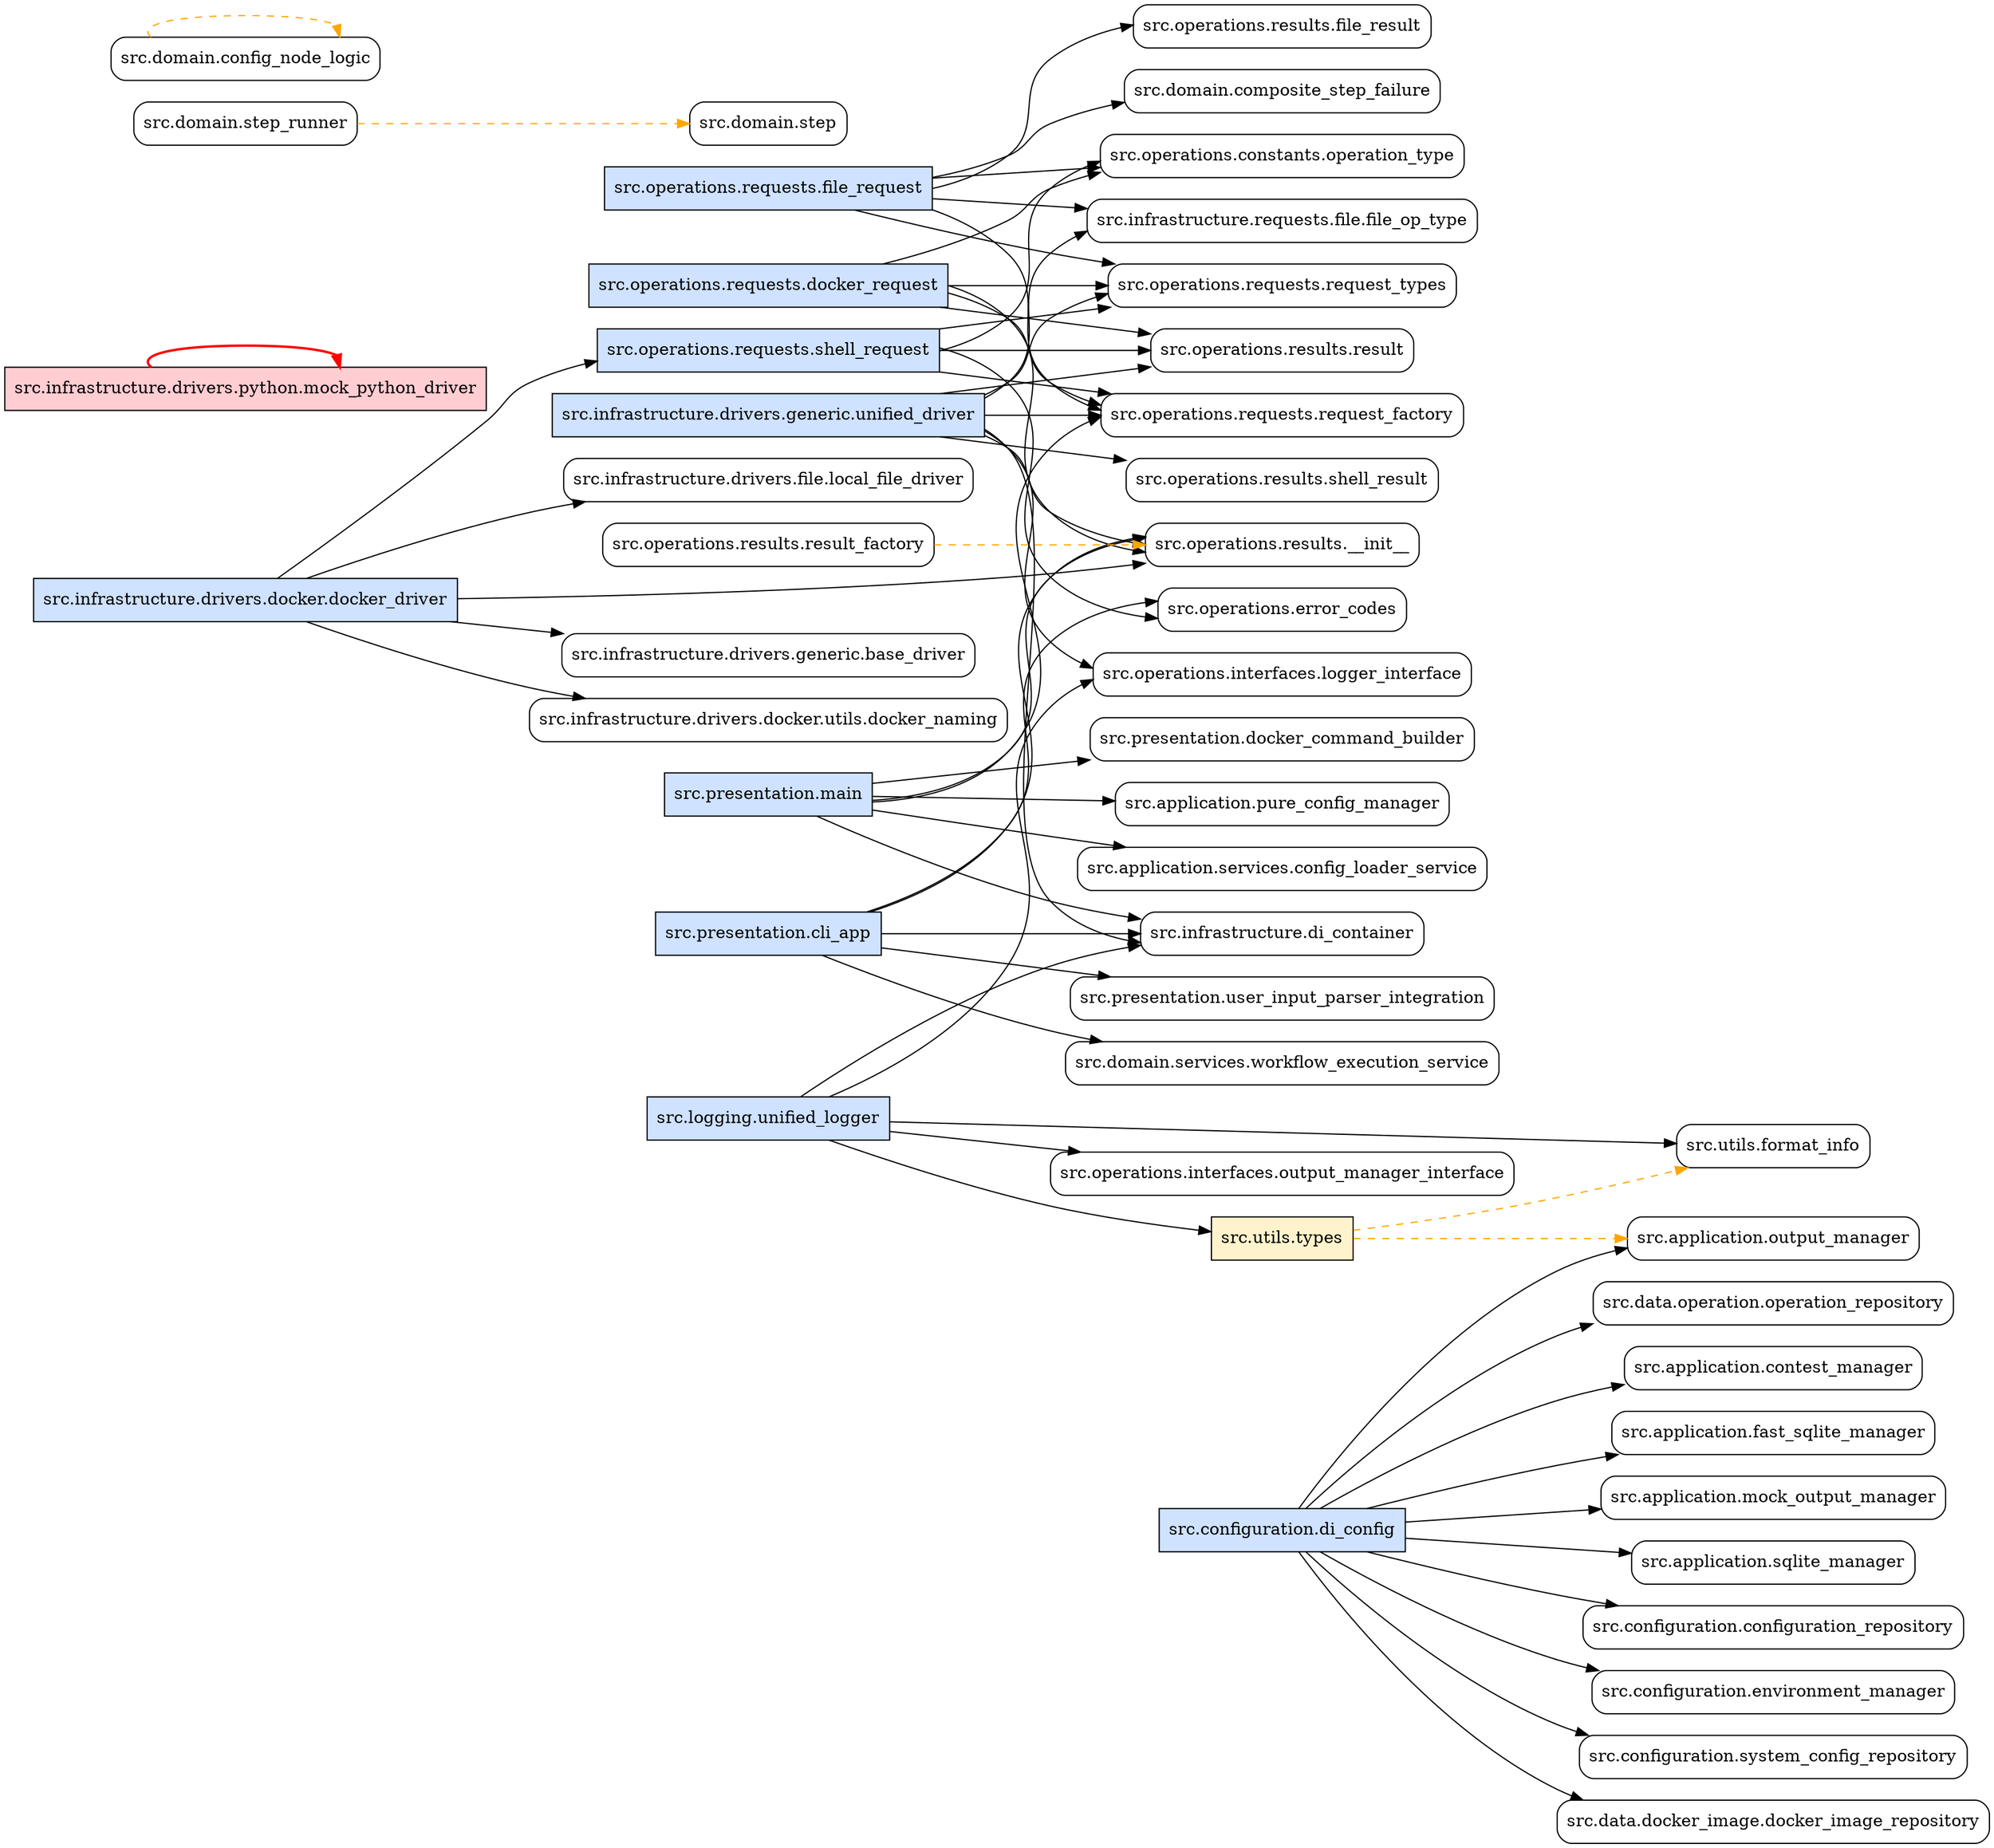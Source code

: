 digraph DependencyGraph {
  rankdir=LR;
  node [shape=box, style=rounded];
  
  "src.infrastructure.drivers.docker.docker_driver" [fillcolor="#cfe2ff", style=filled];
  "src.presentation.main" [fillcolor="#cfe2ff", style=filled];
  "src.presentation.cli_app" [fillcolor="#cfe2ff", style=filled];
  "src.operations.requests.file_request" [fillcolor="#cfe2ff", style=filled];
  "src.infrastructure.drivers.python.mock_python_driver" [fillcolor="#ffcdd2", style=filled];
  "src.operations.requests.shell_request" [fillcolor="#cfe2ff", style=filled];
  "src.operations.requests.docker_request" [fillcolor="#cfe2ff", style=filled];
  "src.utils.types" [fillcolor="#fff3cd", style=filled];
  "src.infrastructure.drivers.generic.unified_driver" [fillcolor="#cfe2ff", style=filled];
  "src.logging.unified_logger" [fillcolor="#cfe2ff", style=filled];
  "src.configuration.di_config" [fillcolor="#cfe2ff", style=filled];
  
  "src.presentation.main" -> "src.application.pure_config_manager";
  "src.presentation.main" -> "src.application.services.config_loader_service";
  "src.presentation.main" -> "src.infrastructure.di_container";
  "src.presentation.main" -> "src.operations.requests.request_factory";
  "src.presentation.main" -> "src.operations.results.__init__";
  "src.presentation.main" -> "src.presentation.docker_command_builder";
  "src.presentation.cli_app" -> "src.domain.services.workflow_execution_service";
  "src.presentation.cli_app" -> "src.infrastructure.di_container";
  "src.presentation.cli_app" -> "src.operations.error_codes";
  "src.presentation.cli_app" -> "src.operations.results.__init__";
  "src.presentation.cli_app" -> "src.presentation.user_input_parser_integration";
  "src.logging.unified_logger" -> "src.infrastructure.di_container";
  "src.logging.unified_logger" -> "src.operations.interfaces.logger_interface";
  "src.logging.unified_logger" -> "src.operations.interfaces.output_manager_interface";
  "src.logging.unified_logger" -> "src.utils.format_info";
  "src.logging.unified_logger" -> "src.utils.types";
  "src.configuration.di_config" -> "src.application.contest_manager";
  "src.configuration.di_config" -> "src.application.fast_sqlite_manager";
  "src.configuration.di_config" -> "src.application.mock_output_manager";
  "src.configuration.di_config" -> "src.application.output_manager";
  "src.configuration.di_config" -> "src.application.sqlite_manager";
  "src.configuration.di_config" -> "src.configuration.configuration_repository";
  "src.configuration.di_config" -> "src.configuration.environment_manager";
  "src.configuration.di_config" -> "src.configuration.system_config_repository";
  "src.configuration.di_config" -> "src.data.docker_image.docker_image_repository";
  "src.configuration.di_config" -> "src.data.operation.operation_repository";
  "src.infrastructure.drivers.docker.docker_driver" -> "src.infrastructure.drivers.docker.utils.docker_naming";
  "src.infrastructure.drivers.docker.docker_driver" -> "src.infrastructure.drivers.file.local_file_driver";
  "src.infrastructure.drivers.docker.docker_driver" -> "src.infrastructure.drivers.generic.base_driver";
  "src.infrastructure.drivers.docker.docker_driver" -> "src.operations.requests.shell_request";
  "src.infrastructure.drivers.docker.docker_driver" -> "src.operations.results.__init__";
  "src.infrastructure.drivers.generic.unified_driver" -> "src.infrastructure.di_container";
  "src.infrastructure.drivers.generic.unified_driver" -> "src.infrastructure.requests.file.file_op_type";
  "src.infrastructure.drivers.generic.unified_driver" -> "src.operations.interfaces.logger_interface";
  "src.infrastructure.drivers.generic.unified_driver" -> "src.operations.requests.request_factory";
  "src.infrastructure.drivers.generic.unified_driver" -> "src.operations.requests.request_types";
  "src.infrastructure.drivers.generic.unified_driver" -> "src.operations.results.__init__";
  "src.infrastructure.drivers.generic.unified_driver" -> "src.operations.results.result";
  "src.infrastructure.drivers.generic.unified_driver" -> "src.operations.results.shell_result";
  "src.operations.requests.shell_request" -> "src.operations.constants.operation_type";
  "src.operations.requests.shell_request" -> "src.operations.error_codes";
  "src.operations.requests.shell_request" -> "src.operations.requests.request_factory";
  "src.operations.requests.shell_request" -> "src.operations.requests.request_types";
  "src.operations.requests.shell_request" -> "src.operations.results.result";
  "src.operations.requests.docker_request" -> "src.operations.constants.operation_type";
  "src.operations.requests.docker_request" -> "src.operations.requests.request_factory";
  "src.operations.requests.docker_request" -> "src.operations.requests.request_types";
  "src.operations.requests.docker_request" -> "src.operations.results.__init__";
  "src.operations.requests.docker_request" -> "src.operations.results.result";
  "src.operations.requests.file_request" -> "src.domain.composite_step_failure";
  "src.operations.requests.file_request" -> "src.infrastructure.requests.file.file_op_type";
  "src.operations.requests.file_request" -> "src.operations.constants.operation_type";
  "src.operations.requests.file_request" -> "src.operations.requests.request_factory";
  "src.operations.requests.file_request" -> "src.operations.requests.request_types";
  "src.operations.requests.file_request" -> "src.operations.results.file_result";
  
  // Circular dependencies
  edge [color=red, style=bold];
  "src.infrastructure.drivers.python.mock_python_driver" -> "src.infrastructure.drivers.python.mock_python_driver" [color=red];
  
  // TYPE_CHECKING dependencies
  edge [color=orange, style=dashed];
  "src.domain.step_runner" -> "src.domain.step" [color=orange, style=dashed];
  "src.domain.config_node_logic" -> "src.domain.config_node_logic" [color=orange, style=dashed];
  "src.utils.types" -> "src.application.output_manager" [color=orange, style=dashed];
  "src.utils.types" -> "src.utils.format_info" [color=orange, style=dashed];
  "src.operations.results.result_factory" -> "src.operations.results.__init__" [color=orange, style=dashed];
}
